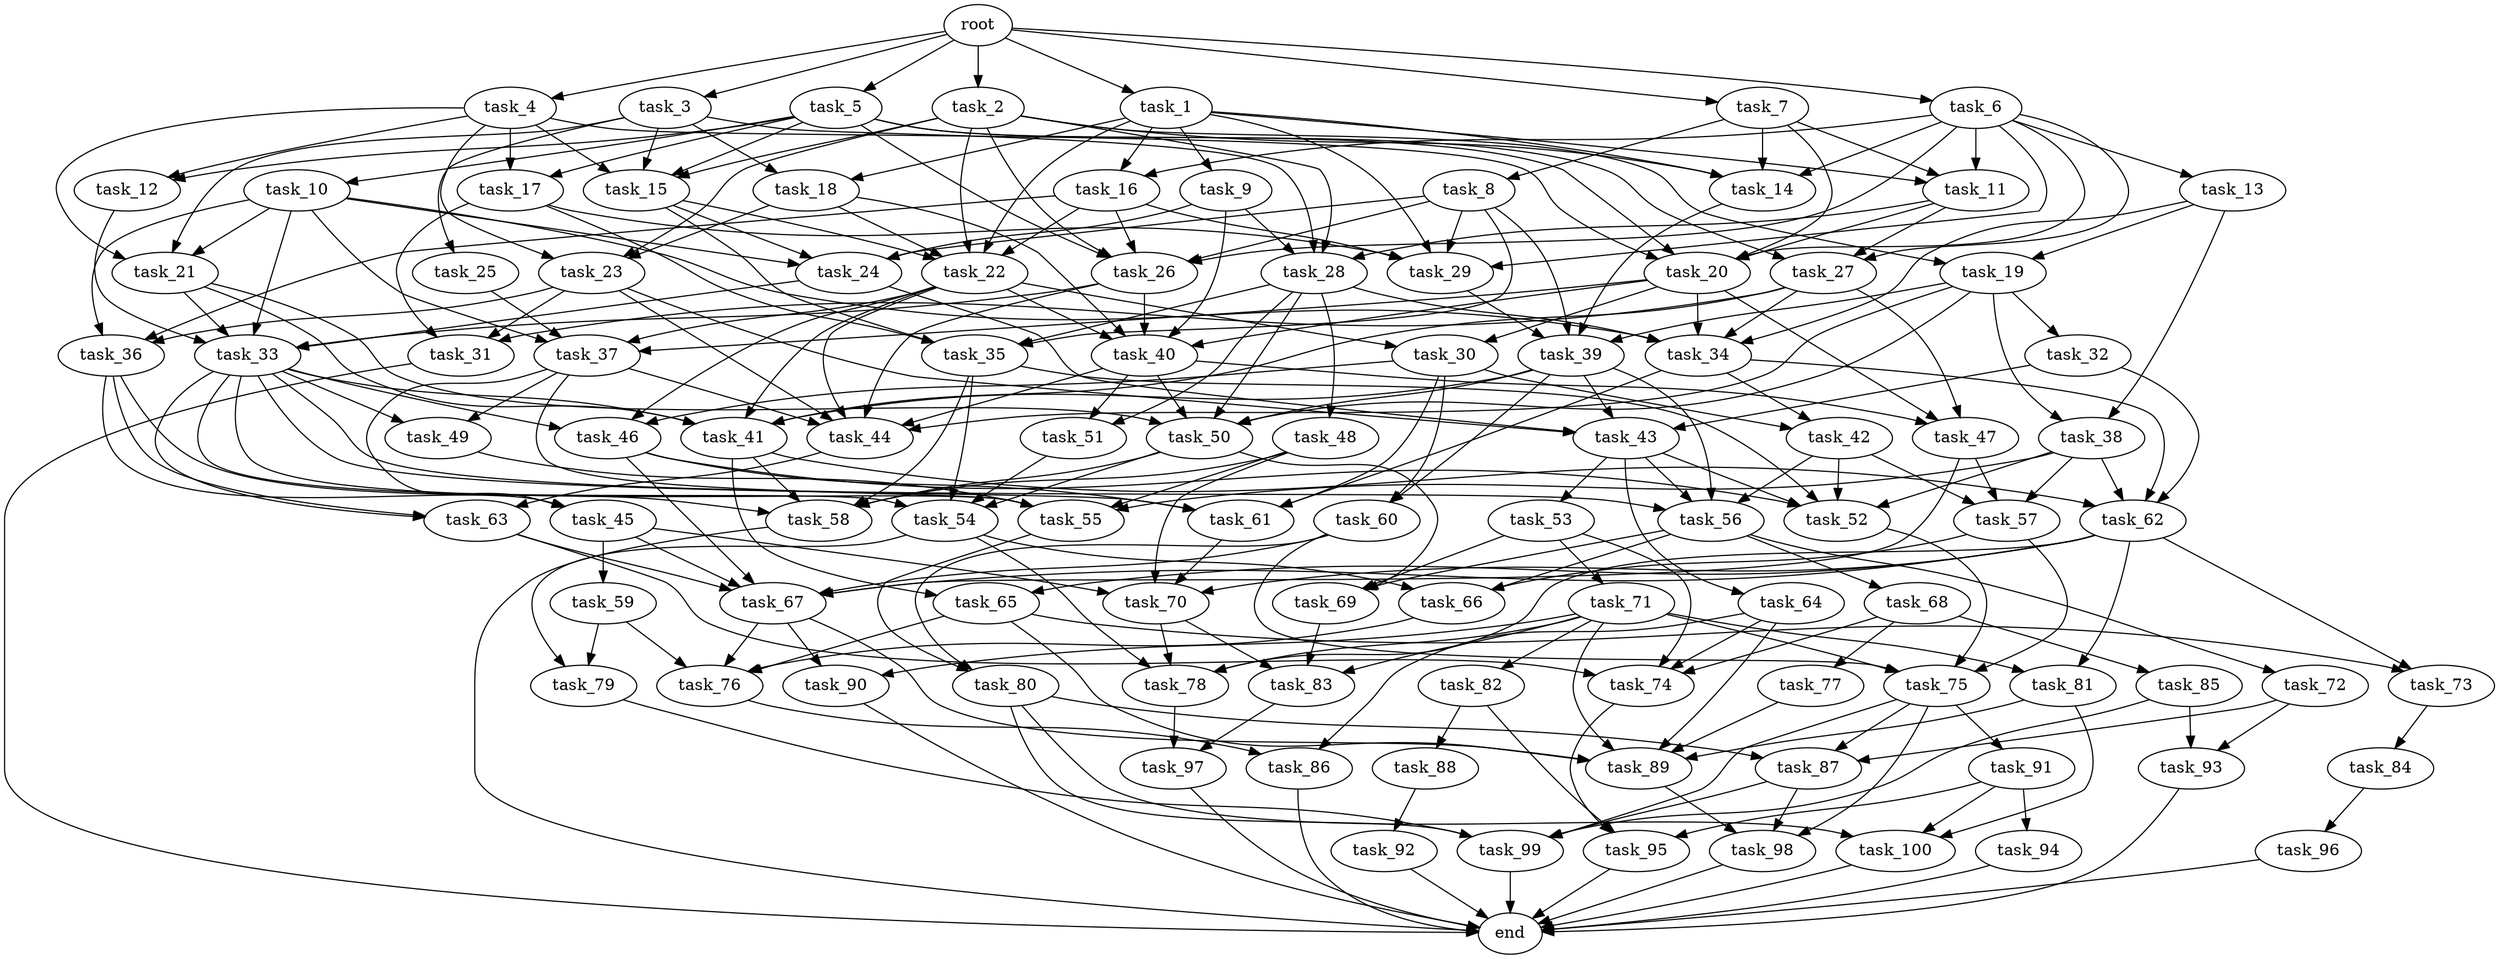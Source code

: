 digraph G {
  task_68 [size="7.114592e+11"];
  task_92 [size="8.890893e+11"];
  task_59 [size="1.288967e+11"];
  task_35 [size="5.118937e+11"];
  task_28 [size="8.141819e+11"];
  task_44 [size="5.647468e+11"];
  task_36 [size="1.499703e+11"];
  task_24 [size="1.411213e+11"];
  task_55 [size="5.224760e+10"];
  task_47 [size="8.375000e+11"];
  task_94 [size="3.993215e+11"];
  task_88 [size="2.464446e+11"];
  task_22 [size="6.794561e+11"];
  task_38 [size="2.057186e+11"];
  task_2 [size="3.832639e+11"];
  task_65 [size="8.708099e+11"];
  task_63 [size="5.938016e+11"];
  task_53 [size="6.472210e+11"];
  task_26 [size="4.562199e+11"];
  root [size="0.000000e+00"];
  task_85 [size="2.426666e+11"];
  task_66 [size="7.803160e+11"];
  task_9 [size="2.166204e+11"];
  task_41 [size="7.903356e+11"];
  task_4 [size="3.945259e+11"];
  task_19 [size="4.244459e+11"];
  task_50 [size="6.303051e+11"];
  task_48 [size="5.983792e+11"];
  task_31 [size="4.086012e+11"];
  task_77 [size="2.786986e+10"];
  task_74 [size="4.138982e+11"];
  task_46 [size="3.474310e+11"];
  task_37 [size="3.292649e+11"];
  task_73 [size="2.531023e+10"];
  task_49 [size="8.979672e+11"];
  task_79 [size="2.893951e+10"];
  task_71 [size="1.577173e+11"];
  task_23 [size="4.333874e+11"];
  task_42 [size="6.694903e+11"];
  task_25 [size="3.790201e+11"];
  task_96 [size="5.205386e+11"];
  task_18 [size="1.913380e+11"];
  task_1 [size="6.591147e+11"];
  task_89 [size="4.684241e+11"];
  task_10 [size="1.879697e+11"];
  task_6 [size="1.169715e+11"];
  task_67 [size="4.578852e+11"];
  task_58 [size="2.722381e+11"];
  task_98 [size="2.821406e+11"];
  task_83 [size="2.206260e+11"];
  task_30 [size="4.979616e+11"];
  task_99 [size="7.884755e+11"];
  task_76 [size="5.551430e+11"];
  task_29 [size="1.187685e+11"];
  task_62 [size="1.629058e+10"];
  task_81 [size="7.780719e+11"];
  task_14 [size="5.443250e+10"];
  task_45 [size="5.461235e+11"];
  task_12 [size="5.167660e+11"];
  task_75 [size="5.724474e+11"];
  task_13 [size="4.747828e+11"];
  task_52 [size="2.766003e+11"];
  task_15 [size="7.996863e+11"];
  task_84 [size="9.972976e+09"];
  task_97 [size="1.109478e+11"];
  task_93 [size="9.196277e+11"];
  task_16 [size="8.527354e+11"];
  task_43 [size="3.965083e+11"];
  task_17 [size="9.887641e+11"];
  task_60 [size="3.452675e+11"];
  task_91 [size="2.375509e+11"];
  task_27 [size="8.568582e+11"];
  end [size="0.000000e+00"];
  task_34 [size="6.792058e+11"];
  task_57 [size="4.355974e+10"];
  task_3 [size="7.291645e+11"];
  task_39 [size="6.579522e+11"];
  task_56 [size="5.734639e+11"];
  task_21 [size="2.946897e+11"];
  task_90 [size="1.093115e+11"];
  task_32 [size="3.883863e+11"];
  task_20 [size="5.598606e+11"];
  task_64 [size="5.511564e+11"];
  task_7 [size="6.091270e+11"];
  task_8 [size="2.392390e+11"];
  task_51 [size="4.353643e+11"];
  task_86 [size="1.114514e+11"];
  task_72 [size="6.775640e+11"];
  task_40 [size="1.116102e+11"];
  task_80 [size="2.525263e+10"];
  task_82 [size="7.951542e+11"];
  task_5 [size="6.915083e+11"];
  task_78 [size="1.527372e+11"];
  task_95 [size="5.121273e+10"];
  task_87 [size="5.295538e+10"];
  task_61 [size="7.770279e+11"];
  task_70 [size="5.622311e+11"];
  task_54 [size="2.625096e+11"];
  task_11 [size="9.461926e+10"];
  task_100 [size="7.838862e+11"];
  task_69 [size="4.904068e+11"];
  task_33 [size="6.152393e+11"];

  task_68 -> task_77 [size="2.786986e+07"];
  task_68 -> task_74 [size="1.034745e+08"];
  task_68 -> task_85 [size="2.426666e+08"];
  task_92 -> end [size="1.000000e-12"];
  task_59 -> task_79 [size="1.446976e+07"];
  task_59 -> task_76 [size="1.387858e+08"];
  task_35 -> task_52 [size="5.532006e+07"];
  task_35 -> task_54 [size="6.562740e+07"];
  task_35 -> task_58 [size="5.444761e+07"];
  task_28 -> task_51 [size="2.176821e+08"];
  task_28 -> task_48 [size="5.983792e+08"];
  task_28 -> task_50 [size="1.260610e+08"];
  task_28 -> task_35 [size="1.279734e+08"];
  task_28 -> task_34 [size="1.358412e+08"];
  task_44 -> task_63 [size="1.979339e+08"];
  task_36 -> task_45 [size="2.730617e+08"];
  task_36 -> task_58 [size="5.444761e+07"];
  task_36 -> task_63 [size="1.979339e+08"];
  task_24 -> task_33 [size="1.230479e+08"];
  task_24 -> task_43 [size="9.912707e+07"];
  task_55 -> task_80 [size="1.262632e+07"];
  task_47 -> task_67 [size="7.631419e+07"];
  task_47 -> task_57 [size="1.451991e+07"];
  task_94 -> end [size="1.000000e-12"];
  task_88 -> task_92 [size="8.890893e+08"];
  task_22 -> task_44 [size="9.412447e+07"];
  task_22 -> task_37 [size="8.231623e+07"];
  task_22 -> task_40 [size="2.232205e+07"];
  task_22 -> task_41 [size="1.580671e+08"];
  task_22 -> task_30 [size="2.489808e+08"];
  task_22 -> task_46 [size="1.158103e+08"];
  task_38 -> task_52 [size="5.532006e+07"];
  task_38 -> task_62 [size="4.072645e+06"];
  task_38 -> task_55 [size="1.044952e+07"];
  task_38 -> task_57 [size="1.451991e+07"];
  task_2 -> task_15 [size="1.999216e+08"];
  task_2 -> task_26 [size="9.124398e+07"];
  task_2 -> task_23 [size="1.444625e+08"];
  task_2 -> task_22 [size="1.358912e+08"];
  task_2 -> task_14 [size="1.360812e+07"];
  task_2 -> task_28 [size="2.035455e+08"];
  task_2 -> task_19 [size="2.122230e+08"];
  task_65 -> task_89 [size="7.807068e+07"];
  task_65 -> task_73 [size="1.265512e+07"];
  task_65 -> task_76 [size="1.387858e+08"];
  task_63 -> task_74 [size="1.034745e+08"];
  task_63 -> task_67 [size="7.631419e+07"];
  task_53 -> task_71 [size="1.577173e+08"];
  task_53 -> task_74 [size="1.034745e+08"];
  task_53 -> task_69 [size="1.634689e+08"];
  task_26 -> task_44 [size="9.412447e+07"];
  task_26 -> task_40 [size="2.232205e+07"];
  task_26 -> task_33 [size="1.230479e+08"];
  root -> task_3 [size="1.000000e-12"];
  root -> task_1 [size="1.000000e-12"];
  root -> task_4 [size="1.000000e-12"];
  root -> task_5 [size="1.000000e-12"];
  root -> task_6 [size="1.000000e-12"];
  root -> task_2 [size="1.000000e-12"];
  root -> task_7 [size="1.000000e-12"];
  task_85 -> task_99 [size="1.576951e+08"];
  task_85 -> task_93 [size="4.598139e+08"];
  task_66 -> task_76 [size="1.387858e+08"];
  task_9 -> task_28 [size="2.035455e+08"];
  task_9 -> task_24 [size="3.528032e+07"];
  task_9 -> task_40 [size="2.232205e+07"];
  task_41 -> task_62 [size="4.072645e+06"];
  task_41 -> task_65 [size="4.354050e+08"];
  task_41 -> task_58 [size="5.444761e+07"];
  task_4 -> task_17 [size="4.943820e+08"];
  task_4 -> task_15 [size="1.999216e+08"];
  task_4 -> task_21 [size="9.822990e+07"];
  task_4 -> task_20 [size="1.119721e+08"];
  task_4 -> task_12 [size="2.583830e+08"];
  task_4 -> task_23 [size="1.444625e+08"];
  task_19 -> task_44 [size="9.412447e+07"];
  task_19 -> task_39 [size="1.644880e+08"];
  task_19 -> task_32 [size="3.883863e+08"];
  task_19 -> task_38 [size="1.028593e+08"];
  task_19 -> task_50 [size="1.260610e+08"];
  task_50 -> task_54 [size="6.562740e+07"];
  task_50 -> task_69 [size="1.634689e+08"];
  task_50 -> task_58 [size="5.444761e+07"];
  task_48 -> task_70 [size="1.405578e+08"];
  task_48 -> task_58 [size="5.444761e+07"];
  task_48 -> task_55 [size="1.044952e+07"];
  task_31 -> end [size="1.000000e-12"];
  task_77 -> task_89 [size="7.807068e+07"];
  task_74 -> task_95 [size="1.707091e+07"];
  task_46 -> task_52 [size="5.532006e+07"];
  task_46 -> task_61 [size="1.942570e+08"];
  task_46 -> task_67 [size="7.631419e+07"];
  task_37 -> task_44 [size="9.412447e+07"];
  task_37 -> task_45 [size="2.730617e+08"];
  task_37 -> task_49 [size="4.489836e+08"];
  task_37 -> task_55 [size="1.044952e+07"];
  task_73 -> task_84 [size="9.972976e+06"];
  task_49 -> task_55 [size="1.044952e+07"];
  task_79 -> task_99 [size="1.576951e+08"];
  task_71 -> task_78 [size="3.818430e+07"];
  task_71 -> task_81 [size="3.890360e+08"];
  task_71 -> task_90 [size="5.465574e+07"];
  task_71 -> task_89 [size="7.807068e+07"];
  task_71 -> task_82 [size="7.951542e+08"];
  task_71 -> task_75 [size="1.431118e+08"];
  task_71 -> task_83 [size="7.354199e+07"];
  task_23 -> task_44 [size="9.412447e+07"];
  task_23 -> task_36 [size="4.999010e+07"];
  task_23 -> task_31 [size="1.362004e+08"];
  task_23 -> task_43 [size="9.912707e+07"];
  task_42 -> task_52 [size="5.532006e+07"];
  task_42 -> task_56 [size="1.433660e+08"];
  task_42 -> task_57 [size="1.451991e+07"];
  task_25 -> task_37 [size="8.231623e+07"];
  task_96 -> end [size="1.000000e-12"];
  task_18 -> task_22 [size="1.358912e+08"];
  task_18 -> task_23 [size="1.444625e+08"];
  task_18 -> task_40 [size="2.232205e+07"];
  task_1 -> task_9 [size="2.166204e+08"];
  task_1 -> task_16 [size="4.263677e+08"];
  task_1 -> task_14 [size="1.360812e+07"];
  task_1 -> task_22 [size="1.358912e+08"];
  task_1 -> task_18 [size="9.566899e+07"];
  task_1 -> task_11 [size="3.153975e+07"];
  task_1 -> task_29 [size="2.375369e+07"];
  task_89 -> task_98 [size="9.404686e+07"];
  task_10 -> task_37 [size="8.231623e+07"];
  task_10 -> task_36 [size="4.999010e+07"];
  task_10 -> task_21 [size="9.822990e+07"];
  task_10 -> task_34 [size="1.358412e+08"];
  task_10 -> task_24 [size="3.528032e+07"];
  task_10 -> task_33 [size="1.230479e+08"];
  task_6 -> task_26 [size="9.124398e+07"];
  task_6 -> task_16 [size="4.263677e+08"];
  task_6 -> task_20 [size="1.119721e+08"];
  task_6 -> task_27 [size="2.856194e+08"];
  task_6 -> task_14 [size="1.360812e+07"];
  task_6 -> task_13 [size="4.747828e+08"];
  task_6 -> task_11 [size="3.153975e+07"];
  task_6 -> task_29 [size="2.375369e+07"];
  task_67 -> task_89 [size="7.807068e+07"];
  task_67 -> task_76 [size="1.387858e+08"];
  task_67 -> task_90 [size="5.465574e+07"];
  task_58 -> end [size="1.000000e-12"];
  task_98 -> end [size="1.000000e-12"];
  task_83 -> task_97 [size="5.547390e+07"];
  task_30 -> task_46 [size="1.158103e+08"];
  task_30 -> task_61 [size="1.942570e+08"];
  task_30 -> task_60 [size="1.726338e+08"];
  task_30 -> task_42 [size="3.347452e+08"];
  task_99 -> end [size="1.000000e-12"];
  task_76 -> task_86 [size="5.572571e+07"];
  task_29 -> task_39 [size="1.644880e+08"];
  task_62 -> task_78 [size="3.818430e+07"];
  task_62 -> task_65 [size="4.354050e+08"];
  task_62 -> task_73 [size="1.265512e+07"];
  task_62 -> task_70 [size="1.405578e+08"];
  task_62 -> task_67 [size="7.631419e+07"];
  task_62 -> task_81 [size="3.890360e+08"];
  task_81 -> task_89 [size="7.807068e+07"];
  task_81 -> task_100 [size="2.612954e+08"];
  task_14 -> task_39 [size="1.644880e+08"];
  task_45 -> task_59 [size="1.288967e+08"];
  task_45 -> task_67 [size="7.631419e+07"];
  task_45 -> task_70 [size="1.405578e+08"];
  task_12 -> task_33 [size="1.230479e+08"];
  task_75 -> task_91 [size="2.375509e+08"];
  task_75 -> task_87 [size="1.765179e+07"];
  task_75 -> task_99 [size="1.576951e+08"];
  task_75 -> task_98 [size="9.404686e+07"];
  task_13 -> task_38 [size="1.028593e+08"];
  task_13 -> task_34 [size="1.358412e+08"];
  task_13 -> task_19 [size="2.122230e+08"];
  task_52 -> task_75 [size="1.431118e+08"];
  task_15 -> task_22 [size="1.358912e+08"];
  task_15 -> task_24 [size="3.528032e+07"];
  task_15 -> task_35 [size="1.279734e+08"];
  task_84 -> task_96 [size="5.205386e+08"];
  task_97 -> end [size="1.000000e-12"];
  task_93 -> end [size="1.000000e-12"];
  task_16 -> task_22 [size="1.358912e+08"];
  task_16 -> task_26 [size="9.124398e+07"];
  task_16 -> task_36 [size="4.999010e+07"];
  task_16 -> task_29 [size="2.375369e+07"];
  task_43 -> task_52 [size="5.532006e+07"];
  task_43 -> task_56 [size="1.433660e+08"];
  task_43 -> task_53 [size="6.472210e+08"];
  task_43 -> task_64 [size="5.511564e+08"];
  task_17 -> task_29 [size="2.375369e+07"];
  task_17 -> task_31 [size="1.362004e+08"];
  task_17 -> task_35 [size="1.279734e+08"];
  task_60 -> task_80 [size="1.262632e+07"];
  task_60 -> task_75 [size="1.431118e+08"];
  task_60 -> task_67 [size="7.631419e+07"];
  task_91 -> task_95 [size="1.707091e+07"];
  task_91 -> task_100 [size="2.612954e+08"];
  task_91 -> task_94 [size="3.993215e+08"];
  task_27 -> task_31 [size="1.362004e+08"];
  task_27 -> task_34 [size="1.358412e+08"];
  task_27 -> task_41 [size="1.580671e+08"];
  task_27 -> task_47 [size="2.791667e+08"];
  task_34 -> task_62 [size="4.072645e+06"];
  task_34 -> task_61 [size="1.942570e+08"];
  task_34 -> task_42 [size="3.347452e+08"];
  task_57 -> task_66 [size="2.601053e+08"];
  task_57 -> task_75 [size="1.431118e+08"];
  task_3 -> task_25 [size="3.790201e+08"];
  task_3 -> task_15 [size="1.999216e+08"];
  task_3 -> task_21 [size="9.822990e+07"];
  task_3 -> task_28 [size="2.035455e+08"];
  task_3 -> task_18 [size="9.566899e+07"];
  task_39 -> task_56 [size="1.433660e+08"];
  task_39 -> task_41 [size="1.580671e+08"];
  task_39 -> task_50 [size="1.260610e+08"];
  task_39 -> task_60 [size="1.726338e+08"];
  task_39 -> task_43 [size="9.912707e+07"];
  task_56 -> task_66 [size="2.601053e+08"];
  task_56 -> task_72 [size="6.775640e+08"];
  task_56 -> task_68 [size="7.114592e+08"];
  task_56 -> task_69 [size="1.634689e+08"];
  task_21 -> task_50 [size="1.260610e+08"];
  task_21 -> task_41 [size="1.580671e+08"];
  task_21 -> task_33 [size="1.230479e+08"];
  task_90 -> end [size="1.000000e-12"];
  task_32 -> task_62 [size="4.072645e+06"];
  task_32 -> task_43 [size="9.912707e+07"];
  task_20 -> task_30 [size="2.489808e+08"];
  task_20 -> task_37 [size="8.231623e+07"];
  task_20 -> task_34 [size="1.358412e+08"];
  task_20 -> task_40 [size="2.232205e+07"];
  task_20 -> task_47 [size="2.791667e+08"];
  task_64 -> task_89 [size="7.807068e+07"];
  task_64 -> task_86 [size="5.572571e+07"];
  task_64 -> task_74 [size="1.034745e+08"];
  task_7 -> task_8 [size="2.392390e+08"];
  task_7 -> task_14 [size="1.360812e+07"];
  task_7 -> task_11 [size="3.153975e+07"];
  task_7 -> task_20 [size="1.119721e+08"];
  task_8 -> task_39 [size="1.644880e+08"];
  task_8 -> task_29 [size="2.375369e+07"];
  task_8 -> task_26 [size="9.124398e+07"];
  task_8 -> task_24 [size="3.528032e+07"];
  task_8 -> task_35 [size="1.279734e+08"];
  task_51 -> task_54 [size="6.562740e+07"];
  task_86 -> end [size="1.000000e-12"];
  task_72 -> task_87 [size="1.765179e+07"];
  task_72 -> task_93 [size="4.598139e+08"];
  task_40 -> task_44 [size="9.412447e+07"];
  task_40 -> task_51 [size="2.176821e+08"];
  task_40 -> task_47 [size="2.791667e+08"];
  task_40 -> task_50 [size="1.260610e+08"];
  task_80 -> task_87 [size="1.765179e+07"];
  task_80 -> task_99 [size="1.576951e+08"];
  task_80 -> task_100 [size="2.612954e+08"];
  task_82 -> task_88 [size="2.464446e+08"];
  task_82 -> task_95 [size="1.707091e+07"];
  task_5 -> task_17 [size="4.943820e+08"];
  task_5 -> task_15 [size="1.999216e+08"];
  task_5 -> task_10 [size="1.879697e+08"];
  task_5 -> task_20 [size="1.119721e+08"];
  task_5 -> task_12 [size="2.583830e+08"];
  task_5 -> task_26 [size="9.124398e+07"];
  task_5 -> task_27 [size="2.856194e+08"];
  task_78 -> task_97 [size="5.547390e+07"];
  task_95 -> end [size="1.000000e-12"];
  task_87 -> task_99 [size="1.576951e+08"];
  task_87 -> task_98 [size="9.404686e+07"];
  task_61 -> task_70 [size="1.405578e+08"];
  task_70 -> task_78 [size="3.818430e+07"];
  task_70 -> task_83 [size="7.354199e+07"];
  task_54 -> task_78 [size="3.818430e+07"];
  task_54 -> task_79 [size="1.446976e+07"];
  task_54 -> task_66 [size="2.601053e+08"];
  task_11 -> task_27 [size="2.856194e+08"];
  task_11 -> task_28 [size="2.035455e+08"];
  task_11 -> task_20 [size="1.119721e+08"];
  task_100 -> end [size="1.000000e-12"];
  task_69 -> task_83 [size="7.354199e+07"];
  task_33 -> task_56 [size="1.433660e+08"];
  task_33 -> task_63 [size="1.979339e+08"];
  task_33 -> task_41 [size="1.580671e+08"];
  task_33 -> task_49 [size="4.489836e+08"];
  task_33 -> task_55 [size="1.044952e+07"];
  task_33 -> task_54 [size="6.562740e+07"];
  task_33 -> task_61 [size="1.942570e+08"];
  task_33 -> task_46 [size="1.158103e+08"];
}
